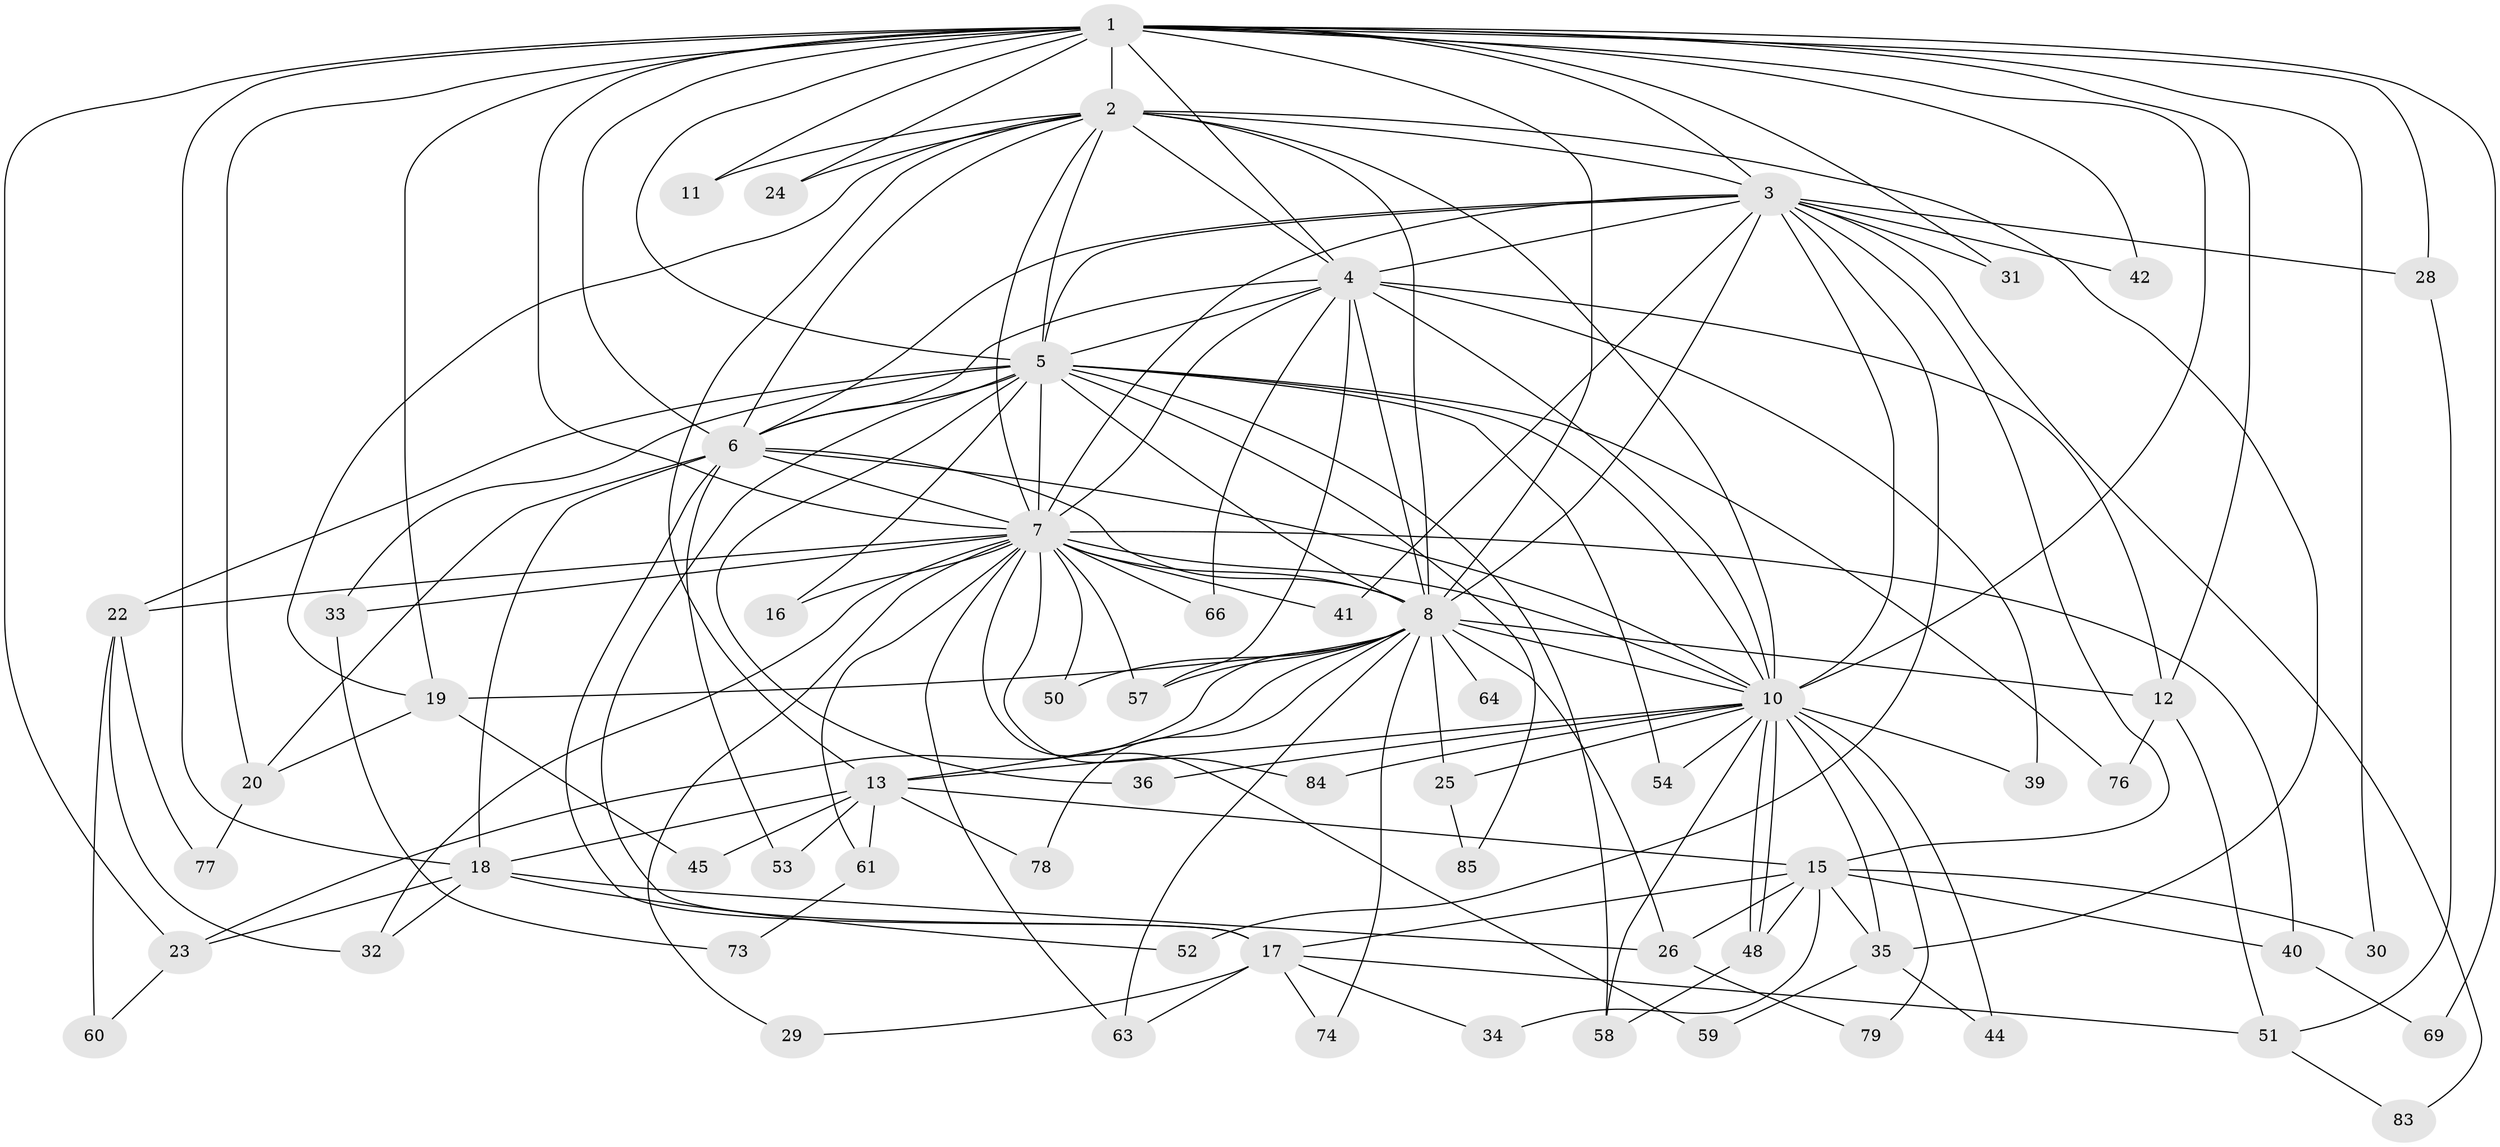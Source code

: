 // Generated by graph-tools (version 1.1) at 2025/51/02/27/25 19:51:41]
// undirected, 62 vertices, 156 edges
graph export_dot {
graph [start="1"]
  node [color=gray90,style=filled];
  1 [super="+65"];
  2 [super="+75"];
  3 [super="+80"];
  4 [super="+81"];
  5 [super="+67"];
  6 [super="+46"];
  7 [super="+14"];
  8 [super="+9"];
  10 [super="+70"];
  11;
  12 [super="+72"];
  13 [super="+27"];
  15 [super="+62"];
  16;
  17 [super="+21"];
  18 [super="+43"];
  19 [super="+47"];
  20 [super="+49"];
  22 [super="+38"];
  23 [super="+55"];
  24;
  25;
  26 [super="+37"];
  28;
  29;
  30;
  31;
  32;
  33;
  34;
  35 [super="+87"];
  36;
  39;
  40;
  41;
  42;
  44;
  45;
  48 [super="+56"];
  50;
  51 [super="+71"];
  52;
  53;
  54;
  57 [super="+86"];
  58 [super="+68"];
  59;
  60;
  61;
  63 [super="+82"];
  64;
  66;
  69;
  73;
  74;
  76;
  77;
  78;
  79;
  83;
  84;
  85;
  1 -- 2 [weight=2];
  1 -- 3;
  1 -- 4;
  1 -- 5;
  1 -- 6;
  1 -- 7 [weight=2];
  1 -- 8 [weight=2];
  1 -- 10 [weight=2];
  1 -- 11;
  1 -- 12;
  1 -- 18 [weight=2];
  1 -- 19;
  1 -- 20;
  1 -- 23;
  1 -- 24;
  1 -- 28;
  1 -- 30;
  1 -- 31;
  1 -- 42;
  1 -- 69;
  2 -- 3;
  2 -- 4;
  2 -- 5;
  2 -- 6;
  2 -- 7;
  2 -- 8 [weight=2];
  2 -- 10;
  2 -- 11;
  2 -- 13;
  2 -- 24;
  2 -- 19;
  2 -- 35;
  3 -- 4 [weight=2];
  3 -- 5;
  3 -- 6;
  3 -- 7;
  3 -- 8 [weight=2];
  3 -- 10;
  3 -- 15;
  3 -- 28;
  3 -- 31;
  3 -- 41;
  3 -- 42;
  3 -- 52;
  3 -- 83;
  4 -- 5 [weight=2];
  4 -- 6;
  4 -- 7;
  4 -- 8 [weight=2];
  4 -- 10;
  4 -- 39;
  4 -- 57;
  4 -- 66;
  4 -- 12;
  5 -- 6 [weight=2];
  5 -- 7;
  5 -- 8 [weight=2];
  5 -- 10;
  5 -- 16;
  5 -- 17;
  5 -- 22;
  5 -- 33;
  5 -- 36;
  5 -- 54;
  5 -- 85;
  5 -- 76;
  5 -- 58;
  6 -- 7;
  6 -- 8 [weight=2];
  6 -- 10;
  6 -- 17 [weight=2];
  6 -- 53;
  6 -- 20;
  6 -- 18;
  7 -- 8 [weight=2];
  7 -- 10;
  7 -- 22 [weight=2];
  7 -- 29;
  7 -- 32;
  7 -- 40;
  7 -- 41;
  7 -- 50;
  7 -- 61;
  7 -- 84;
  7 -- 33;
  7 -- 66;
  7 -- 16;
  7 -- 59;
  7 -- 57;
  7 -- 63;
  8 -- 10 [weight=2];
  8 -- 12;
  8 -- 26;
  8 -- 63;
  8 -- 78;
  8 -- 64;
  8 -- 74;
  8 -- 50;
  8 -- 19;
  8 -- 25;
  8 -- 57;
  8 -- 13;
  8 -- 23;
  10 -- 13;
  10 -- 25;
  10 -- 35;
  10 -- 36;
  10 -- 39;
  10 -- 44;
  10 -- 48;
  10 -- 48;
  10 -- 54;
  10 -- 58;
  10 -- 79;
  10 -- 84;
  12 -- 51;
  12 -- 76;
  13 -- 15;
  13 -- 18;
  13 -- 53;
  13 -- 61;
  13 -- 45;
  13 -- 78;
  15 -- 30;
  15 -- 34;
  15 -- 35;
  15 -- 40;
  15 -- 26;
  15 -- 17;
  15 -- 48;
  17 -- 34;
  17 -- 74;
  17 -- 51;
  17 -- 29;
  17 -- 63;
  18 -- 23;
  18 -- 26;
  18 -- 52;
  18 -- 32;
  19 -- 20;
  19 -- 45;
  20 -- 77;
  22 -- 32;
  22 -- 60;
  22 -- 77;
  23 -- 60;
  25 -- 85;
  26 -- 79;
  28 -- 51;
  33 -- 73;
  35 -- 44;
  35 -- 59;
  40 -- 69;
  48 -- 58;
  51 -- 83;
  61 -- 73;
}
